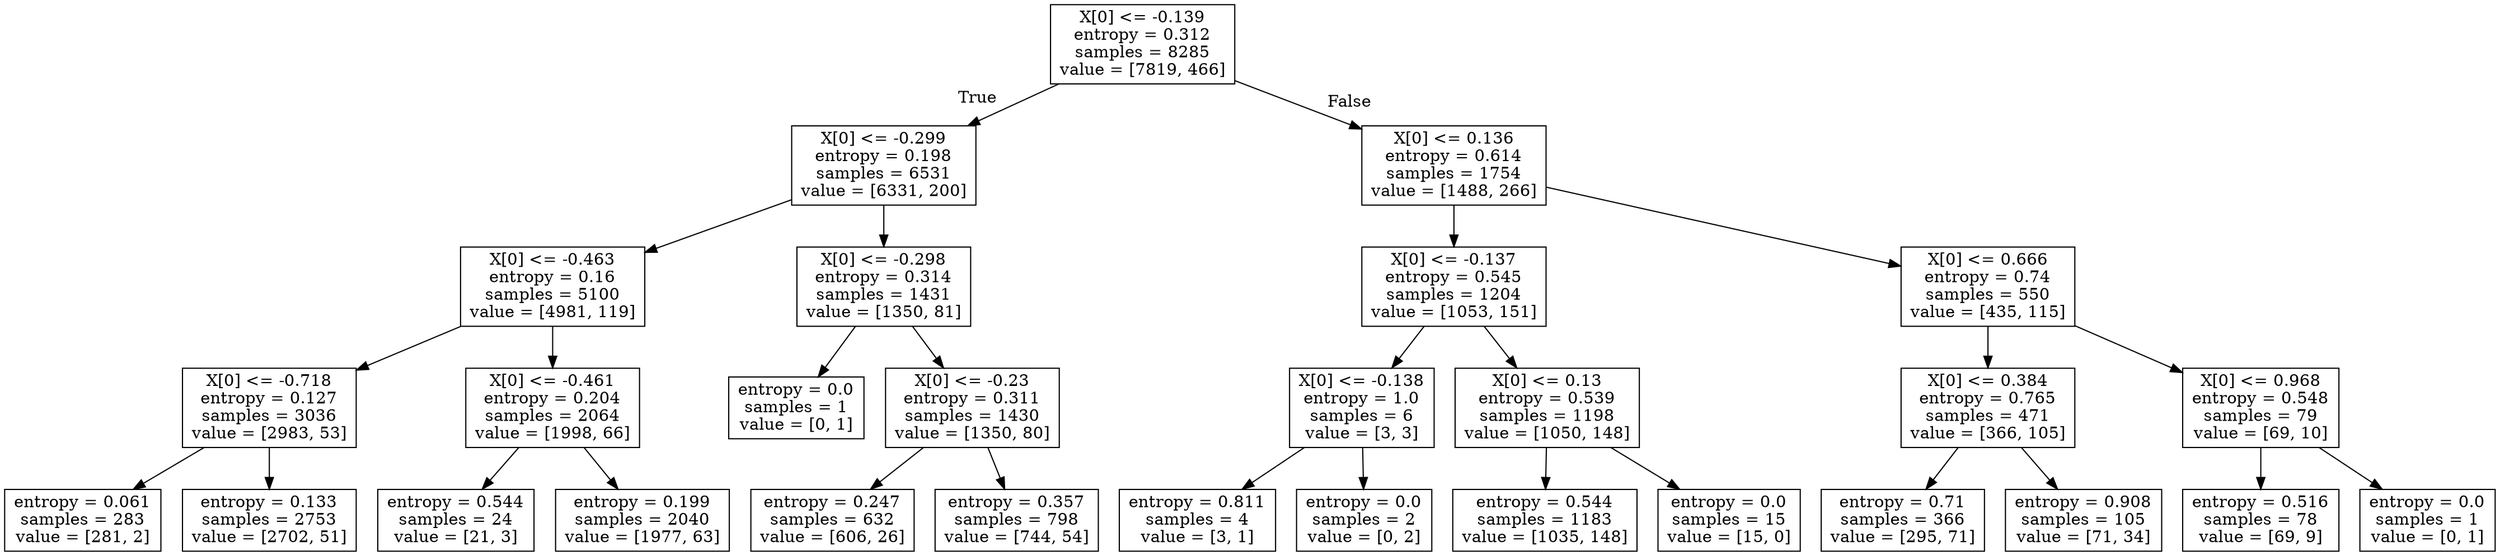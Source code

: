digraph Tree {
node [shape=box] ;
0 [label="X[0] <= -0.139\nentropy = 0.312\nsamples = 8285\nvalue = [7819, 466]"] ;
1 [label="X[0] <= -0.299\nentropy = 0.198\nsamples = 6531\nvalue = [6331, 200]"] ;
0 -> 1 [labeldistance=2.5, labelangle=45, headlabel="True"] ;
2 [label="X[0] <= -0.463\nentropy = 0.16\nsamples = 5100\nvalue = [4981, 119]"] ;
1 -> 2 ;
3 [label="X[0] <= -0.718\nentropy = 0.127\nsamples = 3036\nvalue = [2983, 53]"] ;
2 -> 3 ;
4 [label="entropy = 0.061\nsamples = 283\nvalue = [281, 2]"] ;
3 -> 4 ;
5 [label="entropy = 0.133\nsamples = 2753\nvalue = [2702, 51]"] ;
3 -> 5 ;
6 [label="X[0] <= -0.461\nentropy = 0.204\nsamples = 2064\nvalue = [1998, 66]"] ;
2 -> 6 ;
7 [label="entropy = 0.544\nsamples = 24\nvalue = [21, 3]"] ;
6 -> 7 ;
8 [label="entropy = 0.199\nsamples = 2040\nvalue = [1977, 63]"] ;
6 -> 8 ;
9 [label="X[0] <= -0.298\nentropy = 0.314\nsamples = 1431\nvalue = [1350, 81]"] ;
1 -> 9 ;
10 [label="entropy = 0.0\nsamples = 1\nvalue = [0, 1]"] ;
9 -> 10 ;
11 [label="X[0] <= -0.23\nentropy = 0.311\nsamples = 1430\nvalue = [1350, 80]"] ;
9 -> 11 ;
12 [label="entropy = 0.247\nsamples = 632\nvalue = [606, 26]"] ;
11 -> 12 ;
13 [label="entropy = 0.357\nsamples = 798\nvalue = [744, 54]"] ;
11 -> 13 ;
14 [label="X[0] <= 0.136\nentropy = 0.614\nsamples = 1754\nvalue = [1488, 266]"] ;
0 -> 14 [labeldistance=2.5, labelangle=-45, headlabel="False"] ;
15 [label="X[0] <= -0.137\nentropy = 0.545\nsamples = 1204\nvalue = [1053, 151]"] ;
14 -> 15 ;
16 [label="X[0] <= -0.138\nentropy = 1.0\nsamples = 6\nvalue = [3, 3]"] ;
15 -> 16 ;
17 [label="entropy = 0.811\nsamples = 4\nvalue = [3, 1]"] ;
16 -> 17 ;
18 [label="entropy = 0.0\nsamples = 2\nvalue = [0, 2]"] ;
16 -> 18 ;
19 [label="X[0] <= 0.13\nentropy = 0.539\nsamples = 1198\nvalue = [1050, 148]"] ;
15 -> 19 ;
20 [label="entropy = 0.544\nsamples = 1183\nvalue = [1035, 148]"] ;
19 -> 20 ;
21 [label="entropy = 0.0\nsamples = 15\nvalue = [15, 0]"] ;
19 -> 21 ;
22 [label="X[0] <= 0.666\nentropy = 0.74\nsamples = 550\nvalue = [435, 115]"] ;
14 -> 22 ;
23 [label="X[0] <= 0.384\nentropy = 0.765\nsamples = 471\nvalue = [366, 105]"] ;
22 -> 23 ;
24 [label="entropy = 0.71\nsamples = 366\nvalue = [295, 71]"] ;
23 -> 24 ;
25 [label="entropy = 0.908\nsamples = 105\nvalue = [71, 34]"] ;
23 -> 25 ;
26 [label="X[0] <= 0.968\nentropy = 0.548\nsamples = 79\nvalue = [69, 10]"] ;
22 -> 26 ;
27 [label="entropy = 0.516\nsamples = 78\nvalue = [69, 9]"] ;
26 -> 27 ;
28 [label="entropy = 0.0\nsamples = 1\nvalue = [0, 1]"] ;
26 -> 28 ;
}